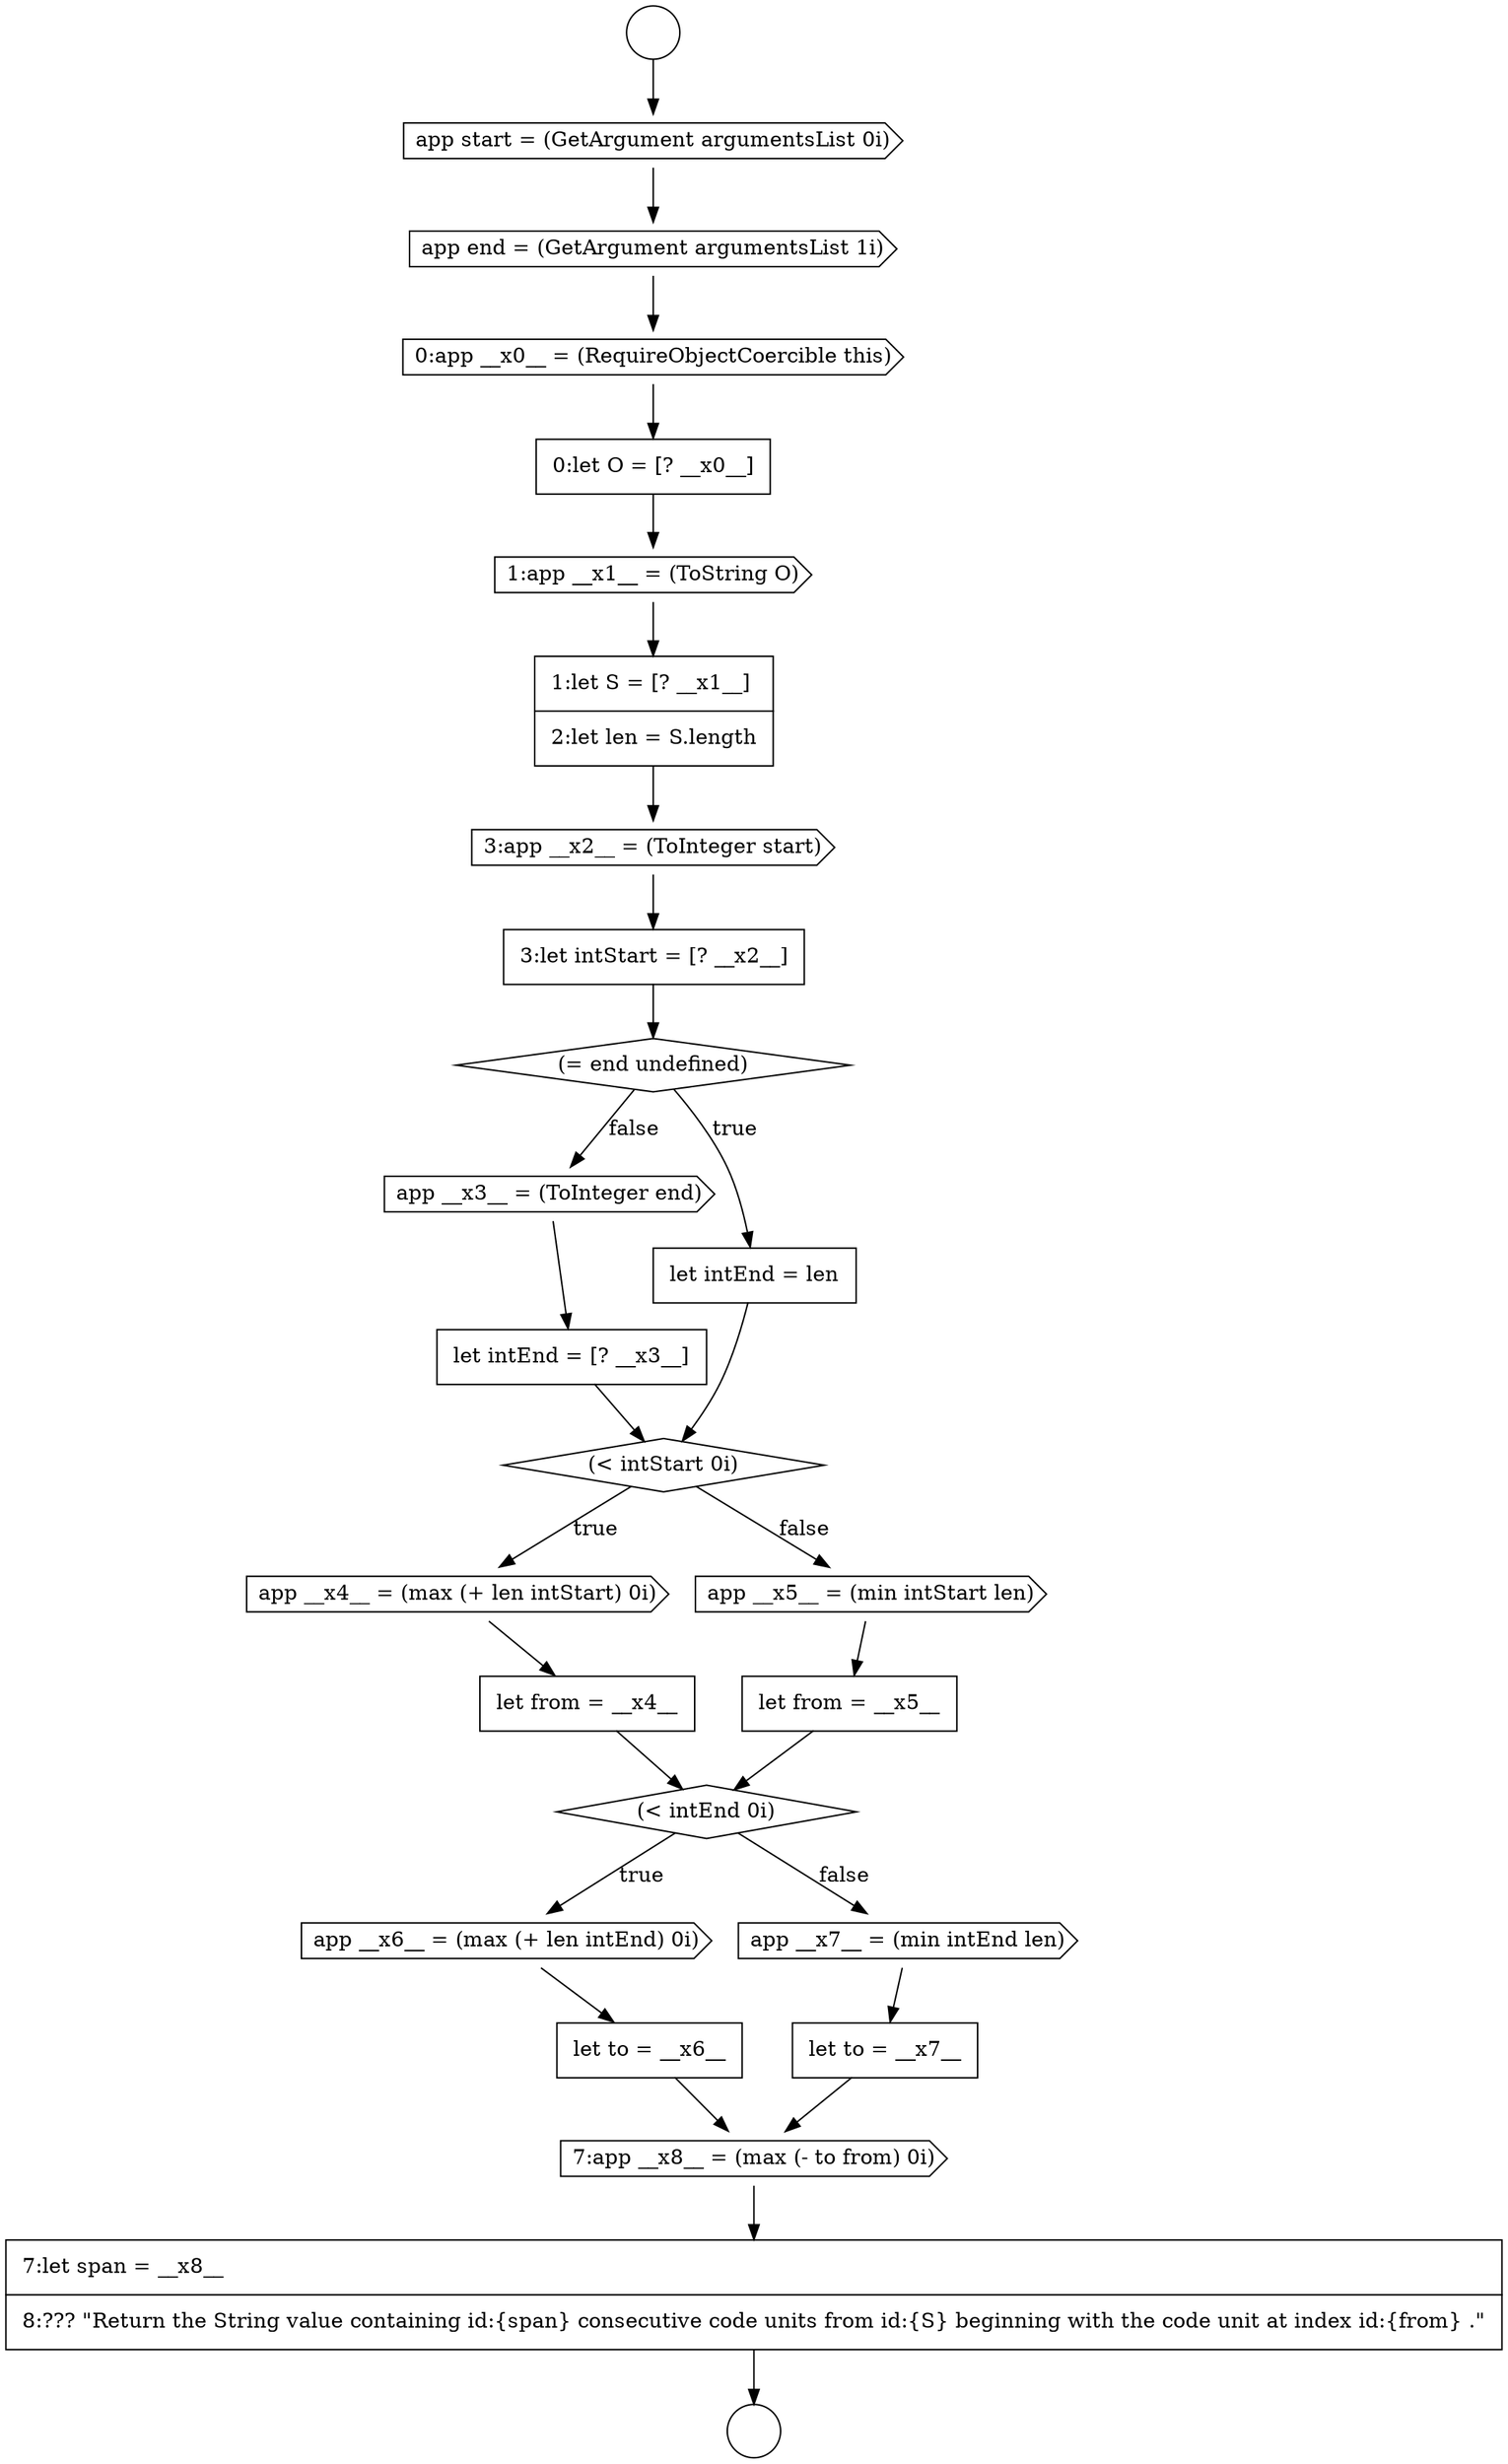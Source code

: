 digraph {
  node13219 [shape=cds, label=<<font color="black">3:app __x2__ = (ToInteger start)</font>> color="black" fillcolor="white" style=filled]
  node13223 [shape=cds, label=<<font color="black">app __x3__ = (ToInteger end)</font>> color="black" fillcolor="white" style=filled]
  node13226 [shape=cds, label=<<font color="black">app __x4__ = (max (+ len intStart) 0i)</font>> color="black" fillcolor="white" style=filled]
  node13218 [shape=none, margin=0, label=<<font color="black">
    <table border="0" cellborder="1" cellspacing="0" cellpadding="10">
      <tr><td align="left">1:let S = [? __x1__]</td></tr>
      <tr><td align="left">2:let len = S.length</td></tr>
    </table>
  </font>> color="black" fillcolor="white" style=filled]
  node13222 [shape=none, margin=0, label=<<font color="black">
    <table border="0" cellborder="1" cellspacing="0" cellpadding="10">
      <tr><td align="left">let intEnd = len</td></tr>
    </table>
  </font>> color="black" fillcolor="white" style=filled]
  node13217 [shape=cds, label=<<font color="black">1:app __x1__ = (ToString O)</font>> color="black" fillcolor="white" style=filled]
  node13221 [shape=diamond, label=<<font color="black">(= end undefined)</font>> color="black" fillcolor="white" style=filled]
  node13229 [shape=none, margin=0, label=<<font color="black">
    <table border="0" cellborder="1" cellspacing="0" cellpadding="10">
      <tr><td align="left">let from = __x5__</td></tr>
    </table>
  </font>> color="black" fillcolor="white" style=filled]
  node13211 [shape=circle label=" " color="black" fillcolor="white" style=filled]
  node13224 [shape=none, margin=0, label=<<font color="black">
    <table border="0" cellborder="1" cellspacing="0" cellpadding="10">
      <tr><td align="left">let intEnd = [? __x3__]</td></tr>
    </table>
  </font>> color="black" fillcolor="white" style=filled]
  node13235 [shape=cds, label=<<font color="black">7:app __x8__ = (max (- to from) 0i)</font>> color="black" fillcolor="white" style=filled]
  node13234 [shape=none, margin=0, label=<<font color="black">
    <table border="0" cellborder="1" cellspacing="0" cellpadding="10">
      <tr><td align="left">let to = __x7__</td></tr>
    </table>
  </font>> color="black" fillcolor="white" style=filled]
  node13227 [shape=none, margin=0, label=<<font color="black">
    <table border="0" cellborder="1" cellspacing="0" cellpadding="10">
      <tr><td align="left">let from = __x4__</td></tr>
    </table>
  </font>> color="black" fillcolor="white" style=filled]
  node13212 [shape=circle label=" " color="black" fillcolor="white" style=filled]
  node13216 [shape=none, margin=0, label=<<font color="black">
    <table border="0" cellborder="1" cellspacing="0" cellpadding="10">
      <tr><td align="left">0:let O = [? __x0__]</td></tr>
    </table>
  </font>> color="black" fillcolor="white" style=filled]
  node13231 [shape=cds, label=<<font color="black">app __x6__ = (max (+ len intEnd) 0i)</font>> color="black" fillcolor="white" style=filled]
  node13228 [shape=cds, label=<<font color="black">app __x5__ = (min intStart len)</font>> color="black" fillcolor="white" style=filled]
  node13233 [shape=cds, label=<<font color="black">app __x7__ = (min intEnd len)</font>> color="black" fillcolor="white" style=filled]
  node13213 [shape=cds, label=<<font color="black">app start = (GetArgument argumentsList 0i)</font>> color="black" fillcolor="white" style=filled]
  node13232 [shape=none, margin=0, label=<<font color="black">
    <table border="0" cellborder="1" cellspacing="0" cellpadding="10">
      <tr><td align="left">let to = __x6__</td></tr>
    </table>
  </font>> color="black" fillcolor="white" style=filled]
  node13236 [shape=none, margin=0, label=<<font color="black">
    <table border="0" cellborder="1" cellspacing="0" cellpadding="10">
      <tr><td align="left">7:let span = __x8__</td></tr>
      <tr><td align="left">8:??? &quot;Return the String value containing id:{span} consecutive code units from id:{S} beginning with the code unit at index id:{from} .&quot;</td></tr>
    </table>
  </font>> color="black" fillcolor="white" style=filled]
  node13214 [shape=cds, label=<<font color="black">app end = (GetArgument argumentsList 1i)</font>> color="black" fillcolor="white" style=filled]
  node13220 [shape=none, margin=0, label=<<font color="black">
    <table border="0" cellborder="1" cellspacing="0" cellpadding="10">
      <tr><td align="left">3:let intStart = [? __x2__]</td></tr>
    </table>
  </font>> color="black" fillcolor="white" style=filled]
  node13225 [shape=diamond, label=<<font color="black">(&lt; intStart 0i)</font>> color="black" fillcolor="white" style=filled]
  node13215 [shape=cds, label=<<font color="black">0:app __x0__ = (RequireObjectCoercible this)</font>> color="black" fillcolor="white" style=filled]
  node13230 [shape=diamond, label=<<font color="black">(&lt; intEnd 0i)</font>> color="black" fillcolor="white" style=filled]
  node13223 -> node13224 [ color="black"]
  node13215 -> node13216 [ color="black"]
  node13231 -> node13232 [ color="black"]
  node13230 -> node13231 [label=<<font color="black">true</font>> color="black"]
  node13230 -> node13233 [label=<<font color="black">false</font>> color="black"]
  node13224 -> node13225 [ color="black"]
  node13218 -> node13219 [ color="black"]
  node13229 -> node13230 [ color="black"]
  node13213 -> node13214 [ color="black"]
  node13235 -> node13236 [ color="black"]
  node13221 -> node13222 [label=<<font color="black">true</font>> color="black"]
  node13221 -> node13223 [label=<<font color="black">false</font>> color="black"]
  node13227 -> node13230 [ color="black"]
  node13226 -> node13227 [ color="black"]
  node13211 -> node13213 [ color="black"]
  node13217 -> node13218 [ color="black"]
  node13233 -> node13234 [ color="black"]
  node13216 -> node13217 [ color="black"]
  node13234 -> node13235 [ color="black"]
  node13225 -> node13226 [label=<<font color="black">true</font>> color="black"]
  node13225 -> node13228 [label=<<font color="black">false</font>> color="black"]
  node13228 -> node13229 [ color="black"]
  node13220 -> node13221 [ color="black"]
  node13222 -> node13225 [ color="black"]
  node13219 -> node13220 [ color="black"]
  node13232 -> node13235 [ color="black"]
  node13214 -> node13215 [ color="black"]
  node13236 -> node13212 [ color="black"]
}
